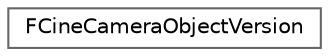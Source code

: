 digraph "Graphical Class Hierarchy"
{
 // INTERACTIVE_SVG=YES
 // LATEX_PDF_SIZE
  bgcolor="transparent";
  edge [fontname=Helvetica,fontsize=10,labelfontname=Helvetica,labelfontsize=10];
  node [fontname=Helvetica,fontsize=10,shape=box,height=0.2,width=0.4];
  rankdir="LR";
  Node0 [id="Node000000",label="FCineCameraObjectVersion",height=0.2,width=0.4,color="grey40", fillcolor="white", style="filled",URL="$d8/d13/structFCineCameraObjectVersion.html",tooltip=" "];
}
